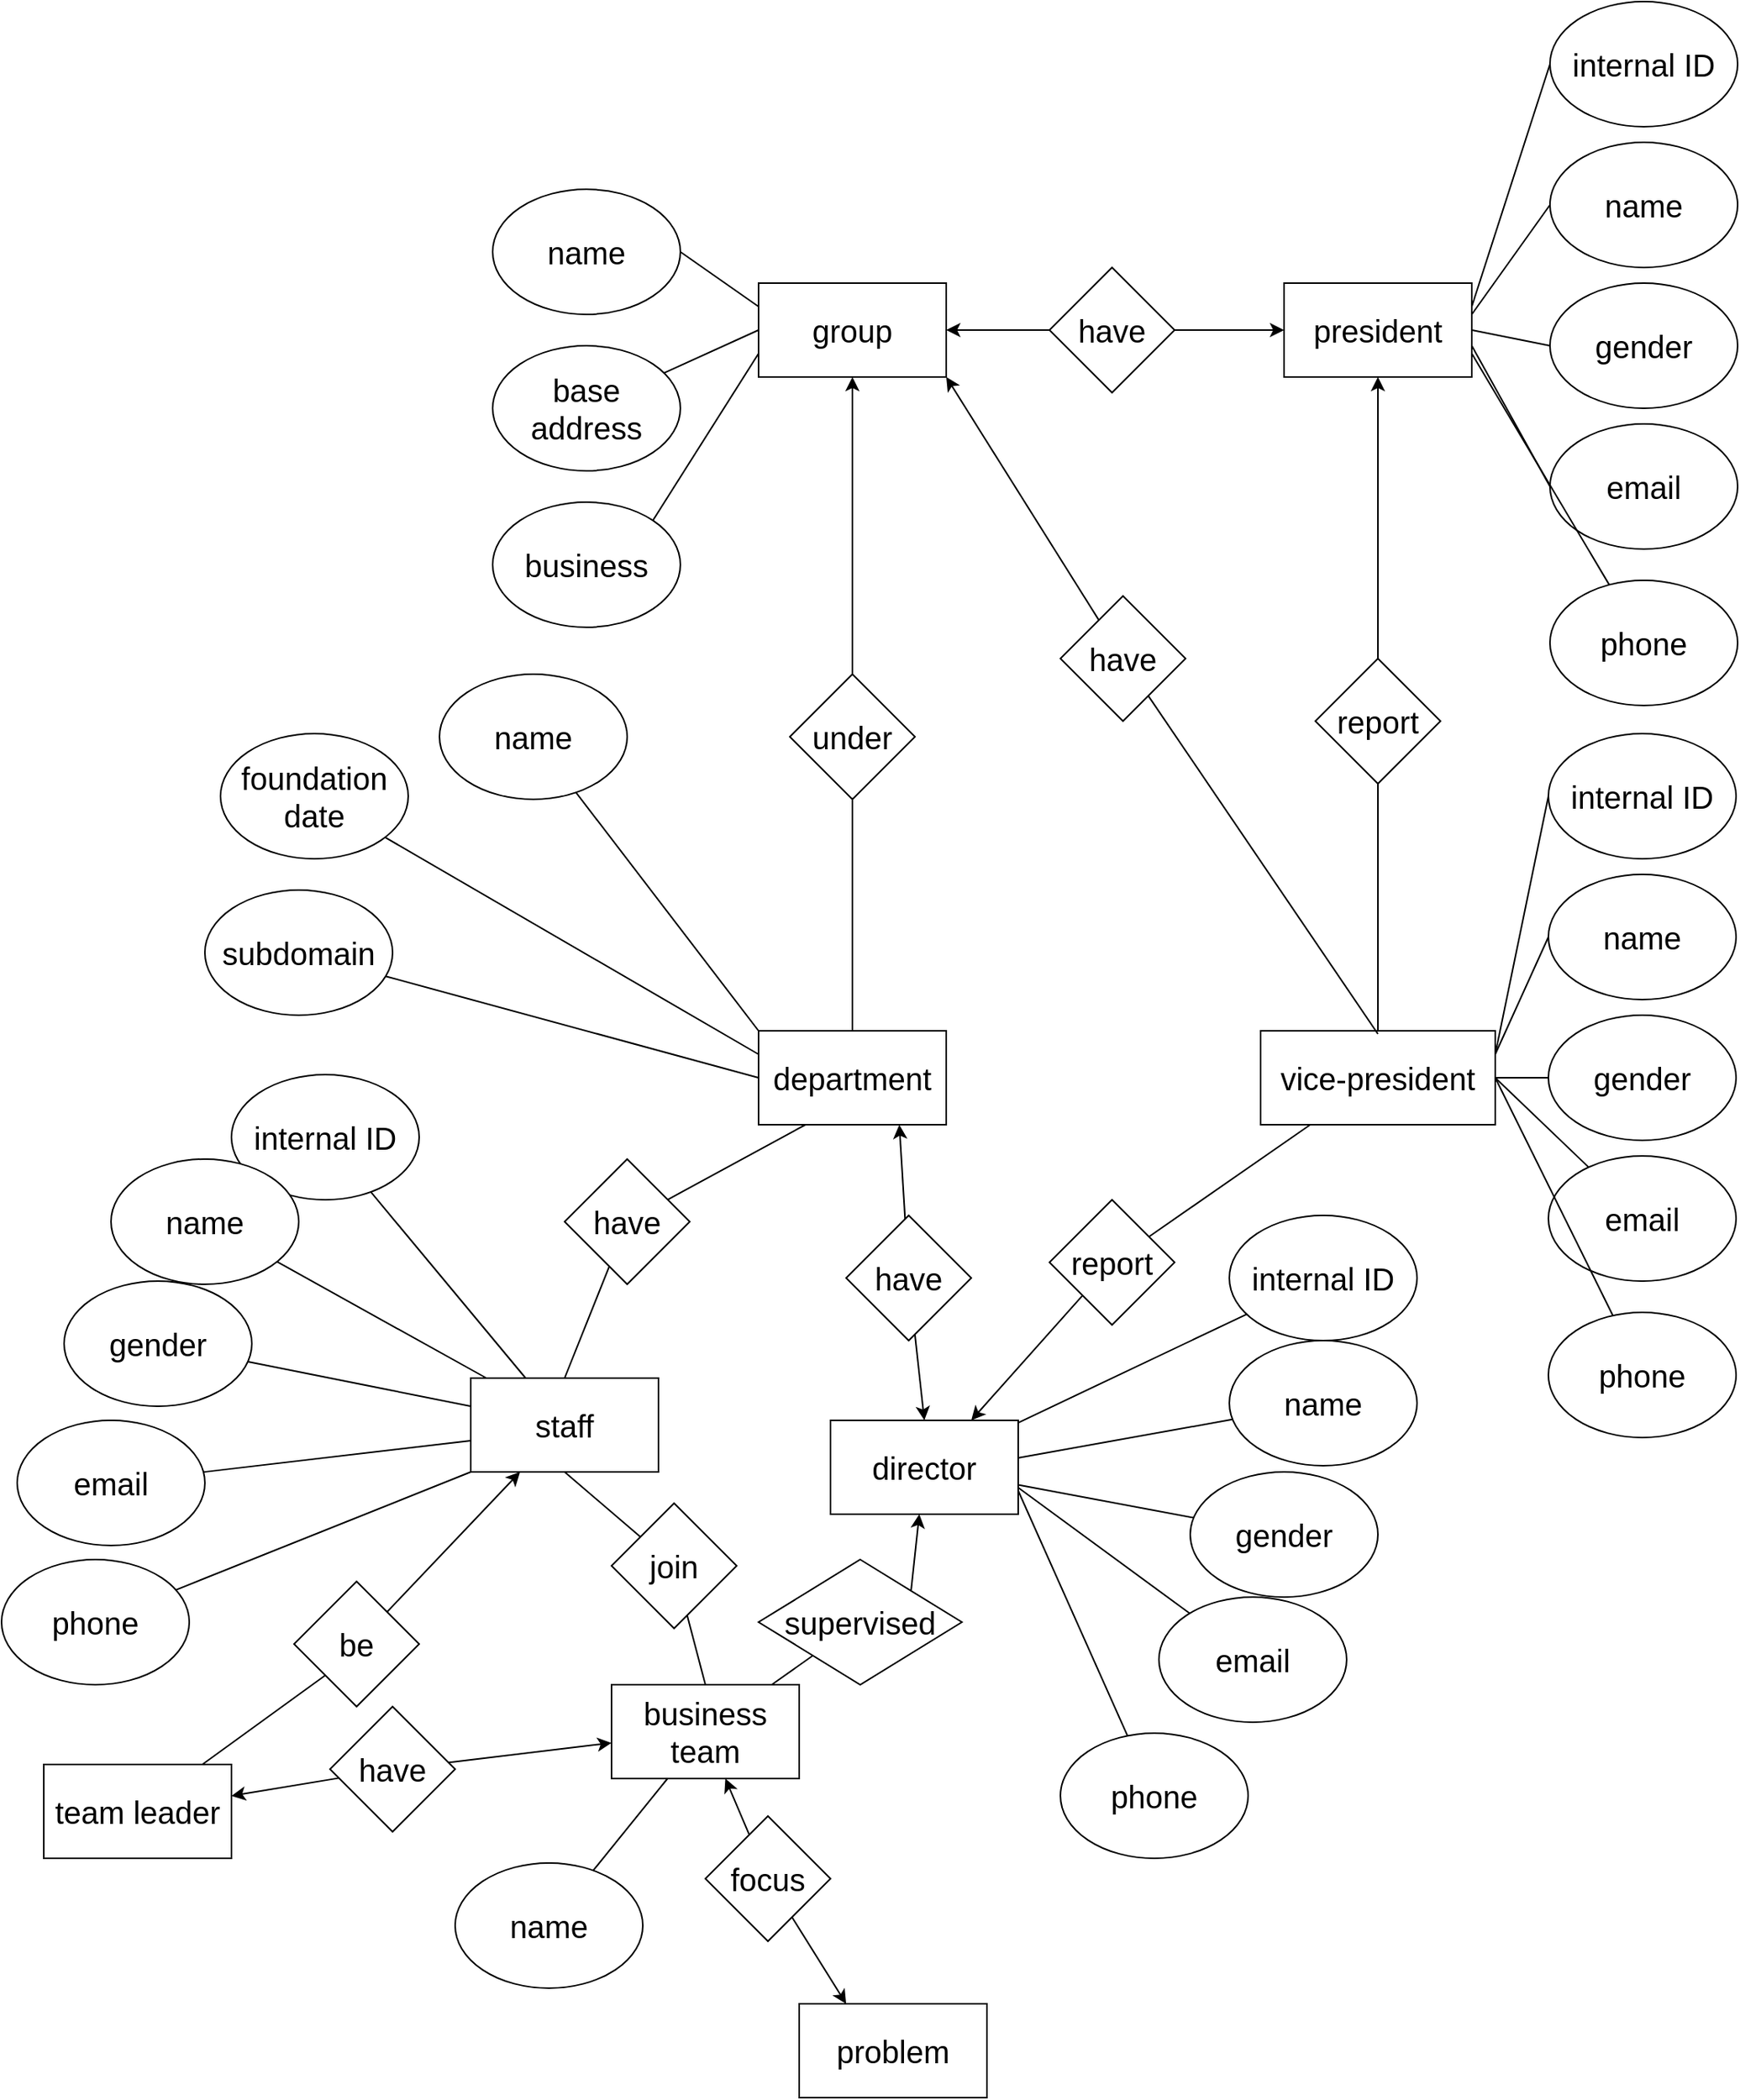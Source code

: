<mxfile version="17.1.2" type="github">
  <diagram id="R2lEEEUBdFMjLlhIrx00" name="Page-1">
    <mxGraphModel dx="1963" dy="1859" grid="1" gridSize="10" guides="1" tooltips="1" connect="1" arrows="1" fold="1" page="1" pageScale="1" pageWidth="850" pageHeight="1100" math="0" shadow="0" extFonts="Permanent Marker^https://fonts.googleapis.com/css?family=Permanent+Marker">
      <root>
        <mxCell id="0" />
        <mxCell id="1" parent="0" />
        <mxCell id="hiLSk8dGG2SegRsiDta0-1" value="&lt;font style=&quot;font-size: 20px&quot;&gt;group&lt;/font&gt;" style="rounded=0;whiteSpace=wrap;html=1;" parent="1" vertex="1">
          <mxGeometry x="64" y="90" width="120" height="60" as="geometry" />
        </mxCell>
        <mxCell id="hiLSk8dGG2SegRsiDta0-2" value="president" style="rounded=0;whiteSpace=wrap;html=1;fontSize=20;" parent="1" vertex="1">
          <mxGeometry x="400" y="90" width="120" height="60" as="geometry" />
        </mxCell>
        <mxCell id="hiLSk8dGG2SegRsiDta0-3" value="vice-president" style="rounded=0;whiteSpace=wrap;html=1;fontSize=20;" parent="1" vertex="1">
          <mxGeometry x="385" y="568" width="150" height="60" as="geometry" />
        </mxCell>
        <mxCell id="hiLSk8dGG2SegRsiDta0-6" style="edgeStyle=none;rounded=0;orthogonalLoop=1;jettySize=auto;html=1;exitX=1;exitY=0.5;exitDx=0;exitDy=0;entryX=0;entryY=0.25;entryDx=0;entryDy=0;fontSize=20;strokeColor=default;endArrow=none;endFill=0;" parent="1" source="hiLSk8dGG2SegRsiDta0-4" target="hiLSk8dGG2SegRsiDta0-1" edge="1">
          <mxGeometry relative="1" as="geometry" />
        </mxCell>
        <mxCell id="hiLSk8dGG2SegRsiDta0-4" value="name" style="ellipse;whiteSpace=wrap;html=1;fontSize=20;" parent="1" vertex="1">
          <mxGeometry x="-106" y="30" width="120" height="80" as="geometry" />
        </mxCell>
        <mxCell id="hiLSk8dGG2SegRsiDta0-8" style="edgeStyle=none;rounded=0;orthogonalLoop=1;jettySize=auto;html=1;entryX=0;entryY=0.5;entryDx=0;entryDy=0;fontSize=20;endArrow=none;endFill=0;strokeColor=default;" parent="1" source="hiLSk8dGG2SegRsiDta0-7" target="hiLSk8dGG2SegRsiDta0-1" edge="1">
          <mxGeometry relative="1" as="geometry" />
        </mxCell>
        <mxCell id="hiLSk8dGG2SegRsiDta0-7" value="base address" style="ellipse;whiteSpace=wrap;html=1;fontSize=20;" parent="1" vertex="1">
          <mxGeometry x="-106" y="130" width="120" height="80" as="geometry" />
        </mxCell>
        <mxCell id="hiLSk8dGG2SegRsiDta0-10" style="edgeStyle=none;rounded=0;orthogonalLoop=1;jettySize=auto;html=1;exitX=1;exitY=0;exitDx=0;exitDy=0;entryX=0;entryY=0.75;entryDx=0;entryDy=0;fontSize=20;endArrow=none;endFill=0;strokeColor=default;" parent="1" source="hiLSk8dGG2SegRsiDta0-9" target="hiLSk8dGG2SegRsiDta0-1" edge="1">
          <mxGeometry relative="1" as="geometry" />
        </mxCell>
        <mxCell id="hiLSk8dGG2SegRsiDta0-9" value="business" style="ellipse;whiteSpace=wrap;html=1;fontSize=20;" parent="1" vertex="1">
          <mxGeometry x="-106" y="230" width="120" height="80" as="geometry" />
        </mxCell>
        <mxCell id="hiLSk8dGG2SegRsiDta0-16" style="edgeStyle=none;rounded=0;orthogonalLoop=1;jettySize=auto;html=1;exitX=0;exitY=0.5;exitDx=0;exitDy=0;entryX=1;entryY=0.25;entryDx=0;entryDy=0;fontSize=20;endArrow=none;endFill=0;strokeColor=default;" parent="1" source="hiLSk8dGG2SegRsiDta0-11" target="hiLSk8dGG2SegRsiDta0-2" edge="1">
          <mxGeometry relative="1" as="geometry" />
        </mxCell>
        <mxCell id="hiLSk8dGG2SegRsiDta0-11" value="internal ID" style="ellipse;whiteSpace=wrap;html=1;fontSize=20;" parent="1" vertex="1">
          <mxGeometry x="570" y="-90" width="120" height="80" as="geometry" />
        </mxCell>
        <mxCell id="hiLSk8dGG2SegRsiDta0-17" style="edgeStyle=none;rounded=0;orthogonalLoop=1;jettySize=auto;html=1;exitX=0;exitY=0.5;exitDx=0;exitDy=0;fontSize=20;endArrow=none;endFill=0;strokeColor=default;" parent="1" source="hiLSk8dGG2SegRsiDta0-12" edge="1">
          <mxGeometry relative="1" as="geometry">
            <mxPoint x="520" y="110" as="targetPoint" />
          </mxGeometry>
        </mxCell>
        <mxCell id="hiLSk8dGG2SegRsiDta0-12" value="name" style="ellipse;whiteSpace=wrap;html=1;fontSize=20;" parent="1" vertex="1">
          <mxGeometry x="570" width="120" height="80" as="geometry" />
        </mxCell>
        <mxCell id="hiLSk8dGG2SegRsiDta0-18" style="edgeStyle=none;rounded=0;orthogonalLoop=1;jettySize=auto;html=1;exitX=0;exitY=0.5;exitDx=0;exitDy=0;fontSize=20;endArrow=none;endFill=0;strokeColor=default;" parent="1" source="hiLSk8dGG2SegRsiDta0-13" edge="1">
          <mxGeometry relative="1" as="geometry">
            <mxPoint x="520" y="120" as="targetPoint" />
          </mxGeometry>
        </mxCell>
        <mxCell id="hiLSk8dGG2SegRsiDta0-13" value="gender" style="ellipse;whiteSpace=wrap;html=1;fontSize=20;" parent="1" vertex="1">
          <mxGeometry x="570" y="90" width="120" height="80" as="geometry" />
        </mxCell>
        <mxCell id="hiLSk8dGG2SegRsiDta0-19" style="edgeStyle=none;rounded=0;orthogonalLoop=1;jettySize=auto;html=1;exitX=0;exitY=0.5;exitDx=0;exitDy=0;fontSize=20;endArrow=none;endFill=0;strokeColor=default;" parent="1" source="hiLSk8dGG2SegRsiDta0-14" edge="1">
          <mxGeometry relative="1" as="geometry">
            <mxPoint x="520" y="130" as="targetPoint" />
          </mxGeometry>
        </mxCell>
        <mxCell id="hiLSk8dGG2SegRsiDta0-14" value="email" style="ellipse;whiteSpace=wrap;html=1;fontSize=20;" parent="1" vertex="1">
          <mxGeometry x="570" y="180" width="120" height="80" as="geometry" />
        </mxCell>
        <mxCell id="hiLSk8dGG2SegRsiDta0-20" style="edgeStyle=none;rounded=0;orthogonalLoop=1;jettySize=auto;html=1;fontSize=20;endArrow=none;endFill=0;strokeColor=default;entryX=1;entryY=0.75;entryDx=0;entryDy=0;" parent="1" source="hiLSk8dGG2SegRsiDta0-15" target="hiLSk8dGG2SegRsiDta0-2" edge="1">
          <mxGeometry relative="1" as="geometry">
            <mxPoint x="520" y="140" as="targetPoint" />
          </mxGeometry>
        </mxCell>
        <mxCell id="hiLSk8dGG2SegRsiDta0-15" value="phone" style="ellipse;whiteSpace=wrap;html=1;fontSize=20;" parent="1" vertex="1">
          <mxGeometry x="570" y="280" width="120" height="80" as="geometry" />
        </mxCell>
        <mxCell id="hiLSk8dGG2SegRsiDta0-26" style="edgeStyle=none;rounded=0;orthogonalLoop=1;jettySize=auto;html=1;exitX=0;exitY=0.5;exitDx=0;exitDy=0;entryX=1;entryY=0.25;entryDx=0;entryDy=0;fontSize=20;endArrow=none;endFill=0;strokeColor=default;" parent="1" source="hiLSk8dGG2SegRsiDta0-21" target="hiLSk8dGG2SegRsiDta0-3" edge="1">
          <mxGeometry relative="1" as="geometry" />
        </mxCell>
        <mxCell id="hiLSk8dGG2SegRsiDta0-21" value="internal ID" style="ellipse;whiteSpace=wrap;html=1;fontSize=20;" parent="1" vertex="1">
          <mxGeometry x="569" y="378" width="120" height="80" as="geometry" />
        </mxCell>
        <mxCell id="hiLSk8dGG2SegRsiDta0-27" style="edgeStyle=none;rounded=0;orthogonalLoop=1;jettySize=auto;html=1;exitX=0;exitY=0.5;exitDx=0;exitDy=0;fontSize=20;endArrow=none;endFill=0;strokeColor=default;entryX=1;entryY=0.25;entryDx=0;entryDy=0;" parent="1" source="hiLSk8dGG2SegRsiDta0-22" target="hiLSk8dGG2SegRsiDta0-3" edge="1">
          <mxGeometry relative="1" as="geometry">
            <mxPoint x="540" y="580" as="targetPoint" />
          </mxGeometry>
        </mxCell>
        <mxCell id="hiLSk8dGG2SegRsiDta0-22" value="name" style="ellipse;whiteSpace=wrap;html=1;fontSize=20;" parent="1" vertex="1">
          <mxGeometry x="569" y="468" width="120" height="80" as="geometry" />
        </mxCell>
        <mxCell id="hiLSk8dGG2SegRsiDta0-28" style="edgeStyle=none;rounded=0;orthogonalLoop=1;jettySize=auto;html=1;exitX=0;exitY=0.5;exitDx=0;exitDy=0;entryX=1;entryY=0.5;entryDx=0;entryDy=0;fontSize=20;endArrow=none;endFill=0;strokeColor=default;" parent="1" source="hiLSk8dGG2SegRsiDta0-23" target="hiLSk8dGG2SegRsiDta0-3" edge="1">
          <mxGeometry relative="1" as="geometry" />
        </mxCell>
        <mxCell id="hiLSk8dGG2SegRsiDta0-23" value="gender" style="ellipse;whiteSpace=wrap;html=1;fontSize=20;" parent="1" vertex="1">
          <mxGeometry x="569" y="558" width="120" height="80" as="geometry" />
        </mxCell>
        <mxCell id="hiLSk8dGG2SegRsiDta0-29" style="edgeStyle=none;rounded=0;orthogonalLoop=1;jettySize=auto;html=1;entryX=1;entryY=0.5;entryDx=0;entryDy=0;fontSize=20;endArrow=none;endFill=0;strokeColor=default;" parent="1" source="hiLSk8dGG2SegRsiDta0-24" target="hiLSk8dGG2SegRsiDta0-3" edge="1">
          <mxGeometry relative="1" as="geometry" />
        </mxCell>
        <mxCell id="hiLSk8dGG2SegRsiDta0-24" value="email" style="ellipse;whiteSpace=wrap;html=1;fontSize=20;" parent="1" vertex="1">
          <mxGeometry x="569" y="648" width="120" height="80" as="geometry" />
        </mxCell>
        <mxCell id="hiLSk8dGG2SegRsiDta0-30" style="edgeStyle=none;rounded=0;orthogonalLoop=1;jettySize=auto;html=1;entryX=1;entryY=0.5;entryDx=0;entryDy=0;fontSize=20;endArrow=none;endFill=0;strokeColor=default;" parent="1" source="hiLSk8dGG2SegRsiDta0-25" target="hiLSk8dGG2SegRsiDta0-3" edge="1">
          <mxGeometry relative="1" as="geometry" />
        </mxCell>
        <mxCell id="hiLSk8dGG2SegRsiDta0-25" value="phone" style="ellipse;whiteSpace=wrap;html=1;fontSize=20;" parent="1" vertex="1">
          <mxGeometry x="569" y="748" width="120" height="80" as="geometry" />
        </mxCell>
        <mxCell id="hiLSk8dGG2SegRsiDta0-32" style="edgeStyle=none;rounded=0;orthogonalLoop=1;jettySize=auto;html=1;fontSize=20;endArrow=none;endFill=0;strokeColor=default;" parent="1" source="hiLSk8dGG2SegRsiDta0-31" target="hiLSk8dGG2SegRsiDta0-3" edge="1">
          <mxGeometry relative="1" as="geometry" />
        </mxCell>
        <mxCell id="hiLSk8dGG2SegRsiDta0-34" style="edgeStyle=none;rounded=0;orthogonalLoop=1;jettySize=auto;html=1;entryX=0.5;entryY=1;entryDx=0;entryDy=0;fontSize=20;endArrow=classic;endFill=1;strokeColor=default;" parent="1" source="hiLSk8dGG2SegRsiDta0-31" target="hiLSk8dGG2SegRsiDta0-2" edge="1">
          <mxGeometry relative="1" as="geometry" />
        </mxCell>
        <mxCell id="hiLSk8dGG2SegRsiDta0-31" value="report" style="rhombus;whiteSpace=wrap;html=1;fontSize=20;" parent="1" vertex="1">
          <mxGeometry x="420" y="330" width="80" height="80" as="geometry" />
        </mxCell>
        <mxCell id="hiLSk8dGG2SegRsiDta0-38" style="edgeStyle=none;rounded=0;orthogonalLoop=1;jettySize=auto;html=1;entryX=1;entryY=0.5;entryDx=0;entryDy=0;fontSize=20;endArrow=classic;endFill=1;strokeColor=default;" parent="1" source="hiLSk8dGG2SegRsiDta0-35" target="hiLSk8dGG2SegRsiDta0-1" edge="1">
          <mxGeometry relative="1" as="geometry" />
        </mxCell>
        <mxCell id="hiLSk8dGG2SegRsiDta0-39" style="edgeStyle=none;rounded=0;orthogonalLoop=1;jettySize=auto;html=1;entryX=0;entryY=0.5;entryDx=0;entryDy=0;fontSize=20;endArrow=classic;endFill=1;strokeColor=default;" parent="1" source="hiLSk8dGG2SegRsiDta0-35" target="hiLSk8dGG2SegRsiDta0-2" edge="1">
          <mxGeometry relative="1" as="geometry" />
        </mxCell>
        <mxCell id="hiLSk8dGG2SegRsiDta0-35" value="have" style="rhombus;whiteSpace=wrap;html=1;fontSize=20;" parent="1" vertex="1">
          <mxGeometry x="250" y="80" width="80" height="80" as="geometry" />
        </mxCell>
        <mxCell id="hiLSk8dGG2SegRsiDta0-40" value="department" style="rounded=0;whiteSpace=wrap;html=1;fontSize=20;" parent="1" vertex="1">
          <mxGeometry x="64" y="568" width="120" height="60" as="geometry" />
        </mxCell>
        <mxCell id="hiLSk8dGG2SegRsiDta0-42" value="staff" style="rounded=0;whiteSpace=wrap;html=1;fontSize=20;" parent="1" vertex="1">
          <mxGeometry x="-120" y="790" width="120" height="60" as="geometry" />
        </mxCell>
        <mxCell id="hiLSk8dGG2SegRsiDta0-49" style="edgeStyle=none;rounded=0;orthogonalLoop=1;jettySize=auto;html=1;fontSize=20;endArrow=none;endFill=0;strokeColor=default;" parent="1" source="hiLSk8dGG2SegRsiDta0-43" target="hiLSk8dGG2SegRsiDta0-42" edge="1">
          <mxGeometry relative="1" as="geometry" />
        </mxCell>
        <mxCell id="hiLSk8dGG2SegRsiDta0-43" value="internal ID" style="ellipse;whiteSpace=wrap;html=1;fontSize=20;" parent="1" vertex="1">
          <mxGeometry x="-273" y="596" width="120" height="80" as="geometry" />
        </mxCell>
        <mxCell id="hiLSk8dGG2SegRsiDta0-50" style="edgeStyle=none;rounded=0;orthogonalLoop=1;jettySize=auto;html=1;fontSize=20;endArrow=none;endFill=0;strokeColor=default;" parent="1" source="hiLSk8dGG2SegRsiDta0-44" edge="1">
          <mxGeometry relative="1" as="geometry">
            <mxPoint x="-110" y="790" as="targetPoint" />
          </mxGeometry>
        </mxCell>
        <mxCell id="hiLSk8dGG2SegRsiDta0-44" value="name" style="ellipse;whiteSpace=wrap;html=1;fontSize=20;" parent="1" vertex="1">
          <mxGeometry x="-350" y="650" width="120" height="80" as="geometry" />
        </mxCell>
        <mxCell id="hiLSk8dGG2SegRsiDta0-51" style="edgeStyle=none;rounded=0;orthogonalLoop=1;jettySize=auto;html=1;fontSize=20;endArrow=none;endFill=0;strokeColor=default;" parent="1" source="hiLSk8dGG2SegRsiDta0-45" target="hiLSk8dGG2SegRsiDta0-42" edge="1">
          <mxGeometry relative="1" as="geometry" />
        </mxCell>
        <mxCell id="hiLSk8dGG2SegRsiDta0-45" value="gender" style="ellipse;whiteSpace=wrap;html=1;fontSize=20;" parent="1" vertex="1">
          <mxGeometry x="-380" y="728" width="120" height="80" as="geometry" />
        </mxCell>
        <mxCell id="hiLSk8dGG2SegRsiDta0-52" style="edgeStyle=none;rounded=0;orthogonalLoop=1;jettySize=auto;html=1;fontSize=20;endArrow=none;endFill=0;strokeColor=default;" parent="1" source="hiLSk8dGG2SegRsiDta0-46" edge="1">
          <mxGeometry relative="1" as="geometry">
            <mxPoint x="-120" y="830" as="targetPoint" />
          </mxGeometry>
        </mxCell>
        <mxCell id="hiLSk8dGG2SegRsiDta0-46" value="email" style="ellipse;whiteSpace=wrap;html=1;fontSize=20;" parent="1" vertex="1">
          <mxGeometry x="-410" y="817" width="120" height="80" as="geometry" />
        </mxCell>
        <mxCell id="hiLSk8dGG2SegRsiDta0-53" style="edgeStyle=none;rounded=0;orthogonalLoop=1;jettySize=auto;html=1;entryX=0;entryY=1;entryDx=0;entryDy=0;fontSize=20;endArrow=none;endFill=0;strokeColor=default;" parent="1" source="hiLSk8dGG2SegRsiDta0-47" target="hiLSk8dGG2SegRsiDta0-42" edge="1">
          <mxGeometry relative="1" as="geometry" />
        </mxCell>
        <mxCell id="hiLSk8dGG2SegRsiDta0-47" value="phone" style="ellipse;whiteSpace=wrap;html=1;fontSize=20;" parent="1" vertex="1">
          <mxGeometry x="-420" y="906" width="120" height="80" as="geometry" />
        </mxCell>
        <mxCell id="hiLSk8dGG2SegRsiDta0-55" style="edgeStyle=none;rounded=0;orthogonalLoop=1;jettySize=auto;html=1;entryX=0.5;entryY=0;entryDx=0;entryDy=0;fontSize=20;endArrow=none;endFill=0;strokeColor=default;" parent="1" source="hiLSk8dGG2SegRsiDta0-54" target="hiLSk8dGG2SegRsiDta0-42" edge="1">
          <mxGeometry relative="1" as="geometry" />
        </mxCell>
        <mxCell id="hiLSk8dGG2SegRsiDta0-56" style="edgeStyle=none;rounded=0;orthogonalLoop=1;jettySize=auto;html=1;entryX=0.25;entryY=1;entryDx=0;entryDy=0;fontSize=20;endArrow=none;endFill=0;strokeColor=default;" parent="1" source="hiLSk8dGG2SegRsiDta0-54" target="hiLSk8dGG2SegRsiDta0-40" edge="1">
          <mxGeometry relative="1" as="geometry" />
        </mxCell>
        <mxCell id="hiLSk8dGG2SegRsiDta0-54" value="have" style="rhombus;whiteSpace=wrap;html=1;fontSize=20;" parent="1" vertex="1">
          <mxGeometry x="-60" y="650" width="80" height="80" as="geometry" />
        </mxCell>
        <mxCell id="hiLSk8dGG2SegRsiDta0-58" style="edgeStyle=none;rounded=0;orthogonalLoop=1;jettySize=auto;html=1;entryX=0;entryY=0;entryDx=0;entryDy=0;fontSize=20;endArrow=none;endFill=0;strokeColor=default;" parent="1" source="hiLSk8dGG2SegRsiDta0-57" target="hiLSk8dGG2SegRsiDta0-40" edge="1">
          <mxGeometry relative="1" as="geometry" />
        </mxCell>
        <mxCell id="hiLSk8dGG2SegRsiDta0-57" value="name" style="ellipse;whiteSpace=wrap;html=1;fontSize=20;" parent="1" vertex="1">
          <mxGeometry x="-140" y="340" width="120" height="80" as="geometry" />
        </mxCell>
        <mxCell id="hiLSk8dGG2SegRsiDta0-64" value="director" style="rounded=0;whiteSpace=wrap;html=1;fontSize=20;" parent="1" vertex="1">
          <mxGeometry x="110" y="817" width="120" height="60" as="geometry" />
        </mxCell>
        <mxCell id="hiLSk8dGG2SegRsiDta0-65" style="edgeStyle=none;rounded=0;orthogonalLoop=1;jettySize=auto;html=1;fontSize=20;endArrow=none;endFill=0;strokeColor=default;" parent="1" source="hiLSk8dGG2SegRsiDta0-66" target="hiLSk8dGG2SegRsiDta0-64" edge="1">
          <mxGeometry relative="1" as="geometry" />
        </mxCell>
        <mxCell id="hiLSk8dGG2SegRsiDta0-66" value="internal ID" style="ellipse;whiteSpace=wrap;html=1;fontSize=20;" parent="1" vertex="1">
          <mxGeometry x="365" y="686" width="120" height="80" as="geometry" />
        </mxCell>
        <mxCell id="hiLSk8dGG2SegRsiDta0-78" style="edgeStyle=none;rounded=0;orthogonalLoop=1;jettySize=auto;html=1;entryX=1;entryY=0.4;entryDx=0;entryDy=0;entryPerimeter=0;fontSize=20;endArrow=none;endFill=0;strokeColor=default;" parent="1" source="hiLSk8dGG2SegRsiDta0-68" target="hiLSk8dGG2SegRsiDta0-64" edge="1">
          <mxGeometry relative="1" as="geometry" />
        </mxCell>
        <mxCell id="hiLSk8dGG2SegRsiDta0-68" value="name" style="ellipse;whiteSpace=wrap;html=1;fontSize=20;" parent="1" vertex="1">
          <mxGeometry x="365" y="766" width="120" height="80" as="geometry" />
        </mxCell>
        <mxCell id="hiLSk8dGG2SegRsiDta0-69" style="edgeStyle=none;rounded=0;orthogonalLoop=1;jettySize=auto;html=1;fontSize=20;endArrow=none;endFill=0;strokeColor=default;" parent="1" source="hiLSk8dGG2SegRsiDta0-70" target="hiLSk8dGG2SegRsiDta0-64" edge="1">
          <mxGeometry relative="1" as="geometry" />
        </mxCell>
        <mxCell id="hiLSk8dGG2SegRsiDta0-70" value="gender" style="ellipse;whiteSpace=wrap;html=1;fontSize=20;" parent="1" vertex="1">
          <mxGeometry x="340" y="850" width="120" height="80" as="geometry" />
        </mxCell>
        <mxCell id="hiLSk8dGG2SegRsiDta0-79" style="edgeStyle=none;rounded=0;orthogonalLoop=1;jettySize=auto;html=1;fontSize=20;endArrow=none;endFill=0;strokeColor=default;" parent="1" source="hiLSk8dGG2SegRsiDta0-72" edge="1">
          <mxGeometry relative="1" as="geometry">
            <mxPoint x="230" y="860" as="targetPoint" />
          </mxGeometry>
        </mxCell>
        <mxCell id="hiLSk8dGG2SegRsiDta0-72" value="email" style="ellipse;whiteSpace=wrap;html=1;fontSize=20;" parent="1" vertex="1">
          <mxGeometry x="320" y="930" width="120" height="80" as="geometry" />
        </mxCell>
        <mxCell id="hiLSk8dGG2SegRsiDta0-73" style="edgeStyle=none;rounded=0;orthogonalLoop=1;jettySize=auto;html=1;entryX=1;entryY=0.75;entryDx=0;entryDy=0;fontSize=20;endArrow=none;endFill=0;strokeColor=default;" parent="1" source="hiLSk8dGG2SegRsiDta0-74" target="hiLSk8dGG2SegRsiDta0-64" edge="1">
          <mxGeometry relative="1" as="geometry" />
        </mxCell>
        <mxCell id="hiLSk8dGG2SegRsiDta0-74" value="phone" style="ellipse;whiteSpace=wrap;html=1;fontSize=20;" parent="1" vertex="1">
          <mxGeometry x="257" y="1017" width="120" height="80" as="geometry" />
        </mxCell>
        <mxCell id="hiLSk8dGG2SegRsiDta0-75" style="edgeStyle=none;rounded=0;orthogonalLoop=1;jettySize=auto;html=1;entryX=0.5;entryY=0;entryDx=0;entryDy=0;fontSize=20;endArrow=classic;endFill=1;strokeColor=default;" parent="1" source="hiLSk8dGG2SegRsiDta0-76" target="hiLSk8dGG2SegRsiDta0-64" edge="1">
          <mxGeometry relative="1" as="geometry" />
        </mxCell>
        <mxCell id="hiLSk8dGG2SegRsiDta0-98" style="edgeStyle=none;rounded=0;orthogonalLoop=1;jettySize=auto;html=1;entryX=0.75;entryY=1;entryDx=0;entryDy=0;fontSize=20;endArrow=classic;endFill=1;strokeColor=default;" parent="1" source="hiLSk8dGG2SegRsiDta0-76" target="hiLSk8dGG2SegRsiDta0-40" edge="1">
          <mxGeometry relative="1" as="geometry" />
        </mxCell>
        <mxCell id="hiLSk8dGG2SegRsiDta0-76" value="have" style="rhombus;whiteSpace=wrap;html=1;fontSize=20;" parent="1" vertex="1">
          <mxGeometry x="120" y="686" width="80" height="80" as="geometry" />
        </mxCell>
        <mxCell id="hiLSk8dGG2SegRsiDta0-82" style="edgeStyle=none;rounded=0;orthogonalLoop=1;jettySize=auto;html=1;fontSize=20;endArrow=none;endFill=0;strokeColor=default;" parent="1" source="hiLSk8dGG2SegRsiDta0-81" target="hiLSk8dGG2SegRsiDta0-3" edge="1">
          <mxGeometry relative="1" as="geometry" />
        </mxCell>
        <mxCell id="hiLSk8dGG2SegRsiDta0-83" style="edgeStyle=none;rounded=0;orthogonalLoop=1;jettySize=auto;html=1;entryX=0.75;entryY=0;entryDx=0;entryDy=0;fontSize=20;endArrow=classic;endFill=1;strokeColor=default;" parent="1" source="hiLSk8dGG2SegRsiDta0-81" target="hiLSk8dGG2SegRsiDta0-64" edge="1">
          <mxGeometry relative="1" as="geometry" />
        </mxCell>
        <mxCell id="hiLSk8dGG2SegRsiDta0-81" value="report" style="rhombus;whiteSpace=wrap;html=1;fontSize=20;" parent="1" vertex="1">
          <mxGeometry x="250" y="676" width="80" height="80" as="geometry" />
        </mxCell>
        <mxCell id="frATNJZWENVJGUGTPqQk-15" style="edgeStyle=none;rounded=0;orthogonalLoop=1;jettySize=auto;html=1;entryX=0;entryY=1;entryDx=0;entryDy=0;fontSize=20;startArrow=none;startFill=0;endArrow=none;endFill=0;" edge="1" parent="1" source="hiLSk8dGG2SegRsiDta0-84" target="frATNJZWENVJGUGTPqQk-8">
          <mxGeometry relative="1" as="geometry" />
        </mxCell>
        <mxCell id="hiLSk8dGG2SegRsiDta0-84" value="team leader" style="rounded=0;whiteSpace=wrap;html=1;fontSize=20;" parent="1" vertex="1">
          <mxGeometry x="-393" y="1037" width="120" height="60" as="geometry" />
        </mxCell>
        <mxCell id="hiLSk8dGG2SegRsiDta0-94" style="edgeStyle=none;rounded=0;orthogonalLoop=1;jettySize=auto;html=1;fontSize=20;endArrow=none;endFill=0;strokeColor=default;" parent="1" source="hiLSk8dGG2SegRsiDta0-85" target="hiLSk8dGG2SegRsiDta0-93" edge="1">
          <mxGeometry relative="1" as="geometry" />
        </mxCell>
        <mxCell id="hiLSk8dGG2SegRsiDta0-85" value="business team" style="rounded=0;whiteSpace=wrap;html=1;fontSize=20;" parent="1" vertex="1">
          <mxGeometry x="-30" y="986" width="120" height="60" as="geometry" />
        </mxCell>
        <mxCell id="hiLSk8dGG2SegRsiDta0-87" style="edgeStyle=none;rounded=0;orthogonalLoop=1;jettySize=auto;html=1;entryX=0.5;entryY=1;entryDx=0;entryDy=0;fontSize=20;endArrow=none;endFill=0;strokeColor=default;" parent="1" source="hiLSk8dGG2SegRsiDta0-86" target="hiLSk8dGG2SegRsiDta0-42" edge="1">
          <mxGeometry relative="1" as="geometry" />
        </mxCell>
        <mxCell id="hiLSk8dGG2SegRsiDta0-88" style="edgeStyle=none;rounded=0;orthogonalLoop=1;jettySize=auto;html=1;entryX=0.5;entryY=0;entryDx=0;entryDy=0;fontSize=20;endArrow=none;endFill=0;strokeColor=default;" parent="1" source="hiLSk8dGG2SegRsiDta0-86" target="hiLSk8dGG2SegRsiDta0-85" edge="1">
          <mxGeometry relative="1" as="geometry" />
        </mxCell>
        <mxCell id="hiLSk8dGG2SegRsiDta0-86" value="join" style="rhombus;whiteSpace=wrap;html=1;fontSize=20;" parent="1" vertex="1">
          <mxGeometry x="-30" y="870" width="80" height="80" as="geometry" />
        </mxCell>
        <mxCell id="hiLSk8dGG2SegRsiDta0-96" style="edgeStyle=none;rounded=0;orthogonalLoop=1;jettySize=auto;html=1;exitX=1;exitY=0;exitDx=0;exitDy=0;fontSize=20;endArrow=classic;endFill=1;strokeColor=default;" parent="1" source="hiLSk8dGG2SegRsiDta0-93" target="hiLSk8dGG2SegRsiDta0-64" edge="1">
          <mxGeometry relative="1" as="geometry" />
        </mxCell>
        <mxCell id="hiLSk8dGG2SegRsiDta0-93" value="supervised" style="rhombus;whiteSpace=wrap;html=1;fontSize=20;" parent="1" vertex="1">
          <mxGeometry x="64" y="906" width="130" height="80" as="geometry" />
        </mxCell>
        <mxCell id="hiLSk8dGG2SegRsiDta0-111" style="edgeStyle=none;rounded=0;orthogonalLoop=1;jettySize=auto;html=1;fontSize=20;endArrow=none;endFill=0;strokeColor=default;" parent="1" source="hiLSk8dGG2SegRsiDta0-101" target="hiLSk8dGG2SegRsiDta0-85" edge="1">
          <mxGeometry relative="1" as="geometry" />
        </mxCell>
        <mxCell id="hiLSk8dGG2SegRsiDta0-101" value="name" style="ellipse;whiteSpace=wrap;html=1;fontSize=20;" parent="1" vertex="1">
          <mxGeometry x="-130" y="1100" width="120" height="80" as="geometry" />
        </mxCell>
        <mxCell id="hiLSk8dGG2SegRsiDta0-105" style="edgeStyle=none;rounded=0;orthogonalLoop=1;jettySize=auto;html=1;fontSize=20;endArrow=classic;endFill=1;strokeColor=default;" parent="1" source="hiLSk8dGG2SegRsiDta0-104" target="hiLSk8dGG2SegRsiDta0-84" edge="1">
          <mxGeometry relative="1" as="geometry" />
        </mxCell>
        <mxCell id="hiLSk8dGG2SegRsiDta0-106" style="edgeStyle=none;rounded=0;orthogonalLoop=1;jettySize=auto;html=1;fontSize=20;endArrow=classic;endFill=1;strokeColor=default;" parent="1" source="hiLSk8dGG2SegRsiDta0-104" target="hiLSk8dGG2SegRsiDta0-85" edge="1">
          <mxGeometry relative="1" as="geometry" />
        </mxCell>
        <mxCell id="hiLSk8dGG2SegRsiDta0-104" value="have" style="rhombus;whiteSpace=wrap;html=1;fontSize=20;" parent="1" vertex="1">
          <mxGeometry x="-210" y="1000" width="80" height="80" as="geometry" />
        </mxCell>
        <mxCell id="hiLSk8dGG2SegRsiDta0-107" value="problem" style="rounded=0;whiteSpace=wrap;html=1;fontSize=20;" parent="1" vertex="1">
          <mxGeometry x="90" y="1190" width="120" height="60" as="geometry" />
        </mxCell>
        <mxCell id="hiLSk8dGG2SegRsiDta0-109" style="edgeStyle=none;rounded=0;orthogonalLoop=1;jettySize=auto;html=1;fontSize=20;endArrow=classic;endFill=1;strokeColor=default;" parent="1" source="hiLSk8dGG2SegRsiDta0-108" target="hiLSk8dGG2SegRsiDta0-85" edge="1">
          <mxGeometry relative="1" as="geometry" />
        </mxCell>
        <mxCell id="hiLSk8dGG2SegRsiDta0-110" style="edgeStyle=none;rounded=0;orthogonalLoop=1;jettySize=auto;html=1;entryX=0.25;entryY=0;entryDx=0;entryDy=0;fontSize=20;endArrow=classic;endFill=1;strokeColor=default;" parent="1" source="hiLSk8dGG2SegRsiDta0-108" target="hiLSk8dGG2SegRsiDta0-107" edge="1">
          <mxGeometry relative="1" as="geometry" />
        </mxCell>
        <mxCell id="hiLSk8dGG2SegRsiDta0-108" value="focus" style="rhombus;whiteSpace=wrap;html=1;fontSize=20;" parent="1" vertex="1">
          <mxGeometry x="30" y="1070" width="80" height="80" as="geometry" />
        </mxCell>
        <mxCell id="hiLSk8dGG2SegRsiDta0-114" style="edgeStyle=none;rounded=0;orthogonalLoop=1;jettySize=auto;html=1;entryX=0.5;entryY=0;entryDx=0;entryDy=0;fontSize=20;endArrow=none;endFill=0;strokeColor=default;" parent="1" source="hiLSk8dGG2SegRsiDta0-112" target="hiLSk8dGG2SegRsiDta0-40" edge="1">
          <mxGeometry relative="1" as="geometry" />
        </mxCell>
        <mxCell id="hiLSk8dGG2SegRsiDta0-115" style="edgeStyle=none;rounded=0;orthogonalLoop=1;jettySize=auto;html=1;fontSize=20;endArrow=classic;endFill=1;strokeColor=default;" parent="1" source="hiLSk8dGG2SegRsiDta0-112" target="hiLSk8dGG2SegRsiDta0-1" edge="1">
          <mxGeometry relative="1" as="geometry" />
        </mxCell>
        <mxCell id="hiLSk8dGG2SegRsiDta0-112" value="under" style="rhombus;whiteSpace=wrap;html=1;fontSize=20;" parent="1" vertex="1">
          <mxGeometry x="84" y="340" width="80" height="80" as="geometry" />
        </mxCell>
        <mxCell id="frATNJZWENVJGUGTPqQk-2" style="rounded=0;orthogonalLoop=1;jettySize=auto;html=1;entryX=1;entryY=1;entryDx=0;entryDy=0;" edge="1" parent="1" source="frATNJZWENVJGUGTPqQk-1" target="hiLSk8dGG2SegRsiDta0-1">
          <mxGeometry relative="1" as="geometry" />
        </mxCell>
        <mxCell id="frATNJZWENVJGUGTPqQk-3" style="rounded=0;orthogonalLoop=1;jettySize=auto;html=1;endArrow=none;endFill=0;" edge="1" parent="1" source="frATNJZWENVJGUGTPqQk-1">
          <mxGeometry relative="1" as="geometry">
            <mxPoint x="460" y="570" as="targetPoint" />
          </mxGeometry>
        </mxCell>
        <mxCell id="frATNJZWENVJGUGTPqQk-1" value="have" style="rhombus;whiteSpace=wrap;html=1;fontSize=20;" vertex="1" parent="1">
          <mxGeometry x="257" y="290" width="80" height="80" as="geometry" />
        </mxCell>
        <mxCell id="frATNJZWENVJGUGTPqQk-5" style="edgeStyle=none;rounded=0;orthogonalLoop=1;jettySize=auto;html=1;entryX=0;entryY=0.25;entryDx=0;entryDy=0;fontSize=20;endArrow=none;endFill=0;" edge="1" parent="1" source="frATNJZWENVJGUGTPqQk-4" target="hiLSk8dGG2SegRsiDta0-40">
          <mxGeometry relative="1" as="geometry" />
        </mxCell>
        <mxCell id="frATNJZWENVJGUGTPqQk-4" value="&lt;font style=&quot;font-size: 20px&quot;&gt;foundation date&lt;/font&gt;" style="ellipse;whiteSpace=wrap;html=1;" vertex="1" parent="1">
          <mxGeometry x="-280" y="378" width="120" height="80" as="geometry" />
        </mxCell>
        <mxCell id="frATNJZWENVJGUGTPqQk-7" style="edgeStyle=none;rounded=0;orthogonalLoop=1;jettySize=auto;html=1;entryX=0;entryY=0.5;entryDx=0;entryDy=0;fontSize=20;endArrow=none;endFill=0;" edge="1" parent="1" source="frATNJZWENVJGUGTPqQk-6" target="hiLSk8dGG2SegRsiDta0-40">
          <mxGeometry relative="1" as="geometry" />
        </mxCell>
        <mxCell id="frATNJZWENVJGUGTPqQk-6" value="subdomain" style="ellipse;whiteSpace=wrap;html=1;fontSize=20;" vertex="1" parent="1">
          <mxGeometry x="-290" y="478" width="120" height="80" as="geometry" />
        </mxCell>
        <mxCell id="frATNJZWENVJGUGTPqQk-14" style="edgeStyle=none;rounded=0;orthogonalLoop=1;jettySize=auto;html=1;fontSize=20;startArrow=none;startFill=0;endArrow=classic;endFill=1;" edge="1" parent="1" source="frATNJZWENVJGUGTPqQk-8" target="hiLSk8dGG2SegRsiDta0-42">
          <mxGeometry relative="1" as="geometry" />
        </mxCell>
        <mxCell id="frATNJZWENVJGUGTPqQk-8" value="be" style="rhombus;whiteSpace=wrap;html=1;fontSize=20;" vertex="1" parent="1">
          <mxGeometry x="-233" y="920" width="80" height="80" as="geometry" />
        </mxCell>
      </root>
    </mxGraphModel>
  </diagram>
</mxfile>
